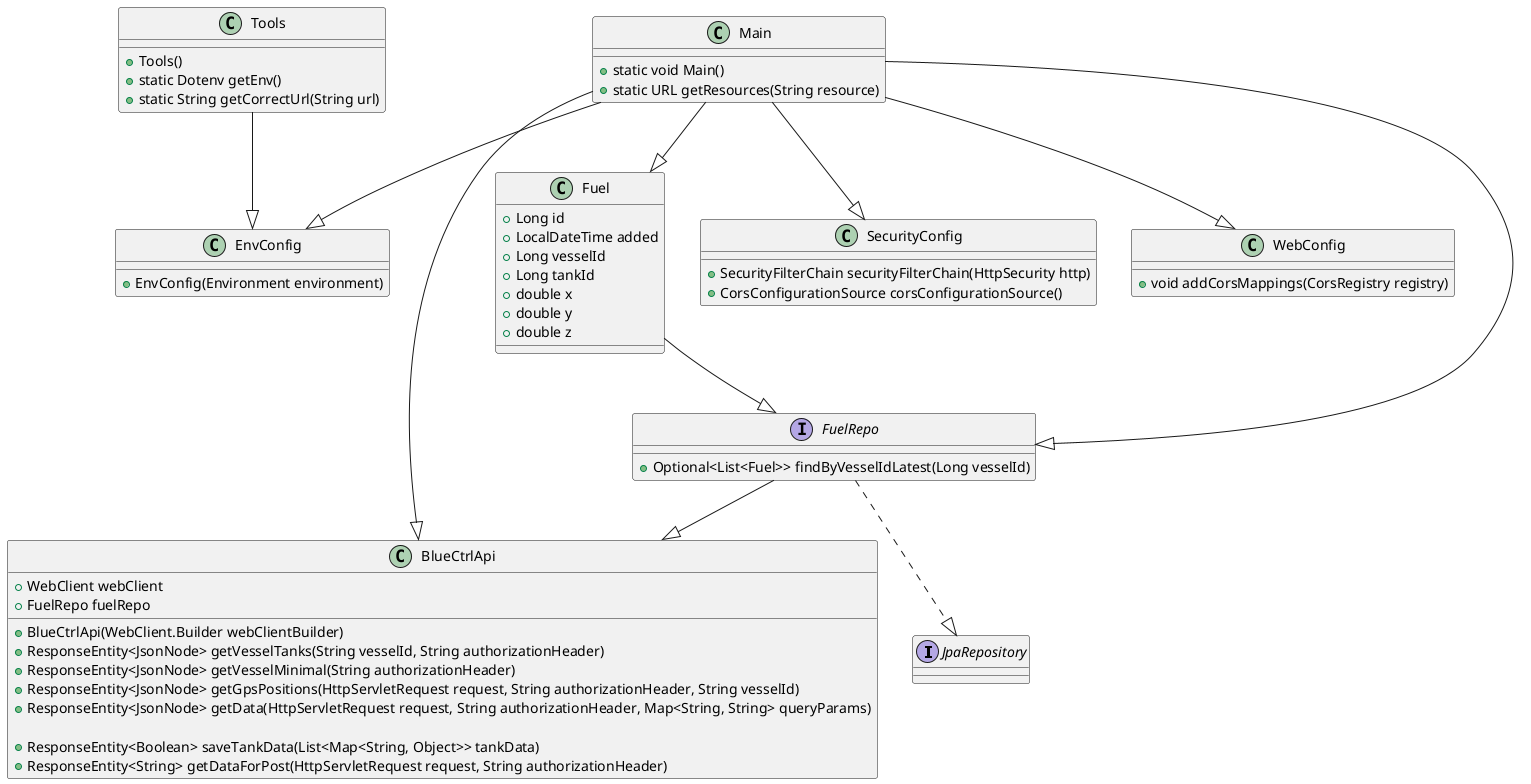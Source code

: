 @startuml

interface JpaRepository

class Main {
  +static void Main()
  +static URL getResources(String resource)
}

class Tools {
  +Tools()
  +static Dotenv getEnv()
  +static String getCorrectUrl(String url)
}

class BlueCtrlApi {
  +BlueCtrlApi(WebClient.Builder webClientBuilder)
  +WebClient webClient
  +FuelRepo fuelRepo

  +ResponseEntity<JsonNode> getVesselTanks(String vesselId, String authorizationHeader)
  +ResponseEntity<JsonNode> getVesselMinimal(String authorizationHeader)
  +ResponseEntity<JsonNode> getGpsPositions(HttpServletRequest request, String authorizationHeader, String vesselId)
  +ResponseEntity<JsonNode> getData(HttpServletRequest request, String authorizationHeader, Map<String, String> queryParams)
  
  +ResponseEntity<Boolean> saveTankData(List<Map<String, Object>> tankData)
  +ResponseEntity<String> getDataForPost(HttpServletRequest request, String authorizationHeader)
}

class Fuel {
  +Long id
  +LocalDateTime added
  +Long vesselId
  +Long tankId
  +double x
  +double y
  +double z
}

class EnvConfig {
  +EnvConfig(Environment environment)
}

class SecurityConfig {
  +SecurityFilterChain securityFilterChain(HttpSecurity http)
  +CorsConfigurationSource corsConfigurationSource()
}

class WebConfig {
  +void addCorsMappings(CorsRegistry registry)
}

interface FuelRepo {
  +Optional<List<Fuel>> findByVesselIdLatest(Long vesselId)
}

Fuel --|> FuelRepo
FuelRepo ..|> JpaRepository
FuelRepo --|> BlueCtrlApi
Tools --|> EnvConfig

Main --|> BlueCtrlApi
Main --|> SecurityConfig
Main --|> WebConfig
Main --|> FuelRepo
Main --|> Fuel
Main --|> EnvConfig


@enduml